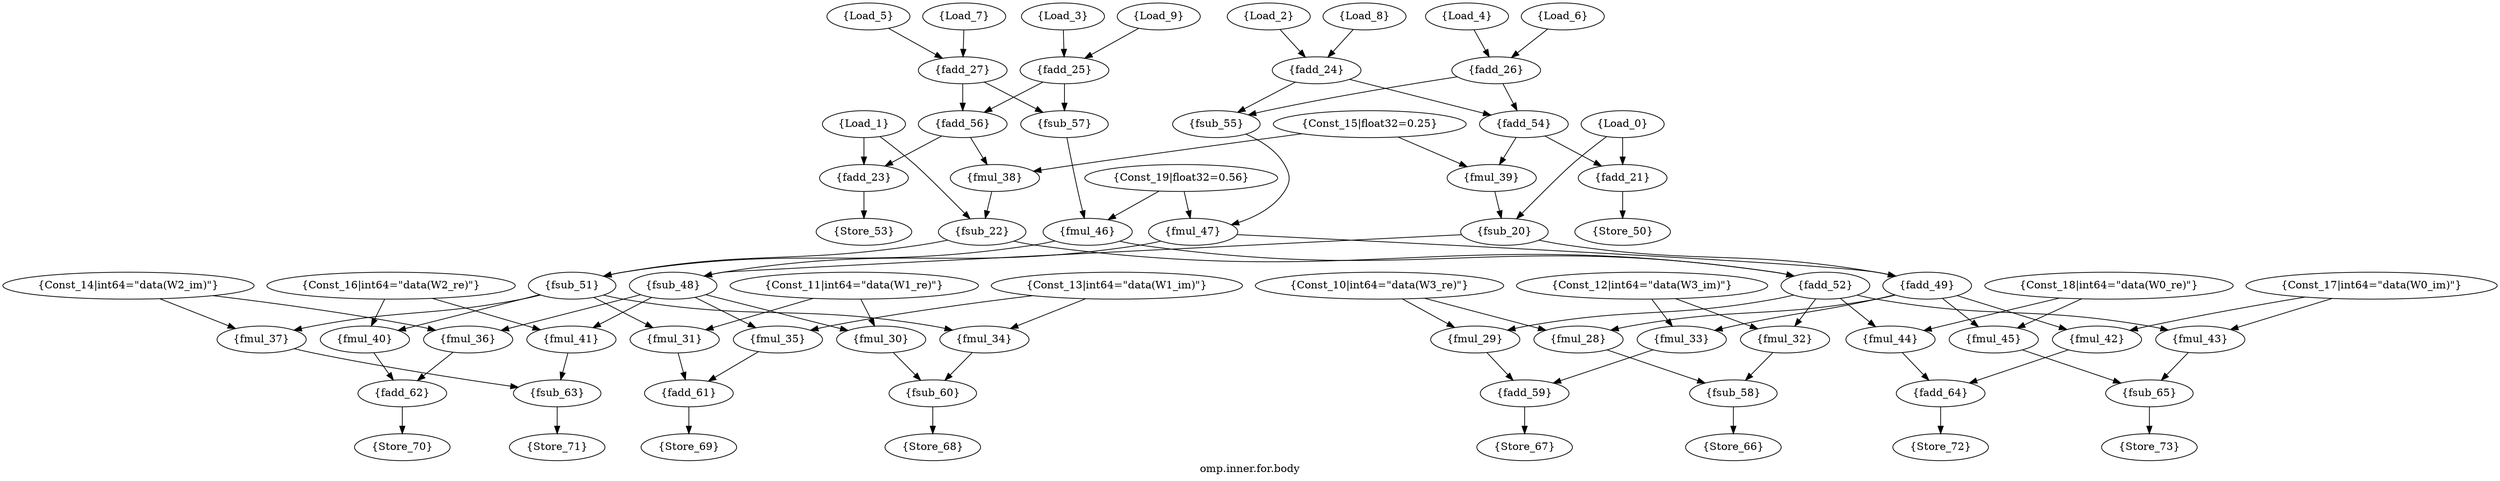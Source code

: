 /* ------- Application graph pragma -------
[SupportedOps] = {ALU, FADD, FMUL};
[SupportedOps] = {MEMPORT, INPUT, OUTPUT};
[SupportedOps] = {Constant, CONST};
*/

strict digraph "omp.inner.for.body" {
label="omp.inner.for.body";
Load_0 [data=in_re, label="{Load_0}", opcode=INPUT];
Load_1 [data=in_im, label="{Load_1}", opcode=INPUT];
Load_2 [data=in_re, label="{Load_2}", opcode=INPUT];
Load_3 [data=in_im, label="{Load_3}", opcode=INPUT];
Load_4 [data=in_re, label="{Load_4}", opcode=INPUT];
Load_5 [data=in_im, label="{Load_5}", opcode=INPUT];
Load_6 [data=in_re, label="{Load_6}", opcode=INPUT];
Load_7 [data=in_im, label="{Load_7}", opcode=INPUT];
Load_8 [data=in_re, label="{Load_8}", opcode=INPUT];
Load_9 [data=in_im, label="{Load_9}", opcode=INPUT];
fadd_21 [label="{fadd_21}", opcode=FADD];
fsub_20 [label="{fsub_20}", opcode=FADD];
fadd_23 [label="{fadd_23}", opcode=FADD];
fsub_22 [label="{fsub_22}", opcode=FADD];
fadd_24 [label="{fadd_24}", opcode=FADD];
fadd_25 [label="{fadd_25}", opcode=FADD];
fadd_26 [label="{fadd_26}", opcode=FADD];
fadd_27 [label="{fadd_27}", opcode=FADD];
Store_50 [data=out_re, label="{Store_50}", opcode=OUTPUT];
fsub_48 [label="{fsub_48}", opcode=FADD];
fadd_49 [label="{fadd_49}", opcode=FADD];
Store_53 [data=out_im, label="{Store_53}", opcode=OUTPUT];
fsub_51 [label="{fsub_51}", opcode=FADD];
fadd_52 [label="{fadd_52}", opcode=FADD];
fsub_55 [label="{fsub_55}", opcode=FADD];
fadd_54 [label="{fadd_54}", opcode=FADD];
fsub_57 [label="{fsub_57}", opcode=FADD];
fadd_56 [label="{fadd_56}", opcode=FADD];
fmul_36 [label="{fmul_36}", opcode=FMUL];
fmul_41 [label="{fmul_41}", opcode=FMUL];
fmul_35 [label="{fmul_35}", opcode=FMUL];
fmul_30 [label="{fmul_30}", opcode=FMUL];
fmul_33 [label="{fmul_33}", opcode=FMUL];
fmul_28 [label="{fmul_28}", opcode=FMUL];
fmul_42 [label="{fmul_42}", opcode=FMUL];
fmul_45 [label="{fmul_45}", opcode=FMUL];
fmul_40 [label="{fmul_40}", opcode=FMUL];
fmul_37 [label="{fmul_37}", opcode=FMUL];
fmul_31 [label="{fmul_31}", opcode=FMUL];
fmul_34 [label="{fmul_34}", opcode=FMUL];
fmul_29 [label="{fmul_29}", opcode=FMUL];
fmul_32 [label="{fmul_32}", opcode=FMUL];
fmul_44 [label="{fmul_44}", opcode=FMUL];
fmul_43 [label="{fmul_43}", opcode=FMUL];
fmul_47 [label="{fmul_47}", opcode=FMUL];
fmul_39 [label="{fmul_39}", opcode=FMUL];
fmul_46 [label="{fmul_46}", opcode=FMUL];
fmul_38 [label="{fmul_38}", opcode=FMUL];
fadd_62 [label="{fadd_62}", opcode=FADD];
fsub_63 [label="{fsub_63}", opcode=FADD];
fadd_61 [label="{fadd_61}", opcode=FADD];
fsub_60 [label="{fsub_60}", opcode=FADD];
fadd_59 [label="{fadd_59}", opcode=FADD];
fsub_58 [label="{fsub_58}", opcode=FADD];
fadd_64 [label="{fadd_64}", opcode=FADD];
fsub_65 [label="{fsub_65}", opcode=FADD];
Store_70 [data=out_im, label="{Store_70}", opcode=OUTPUT];
Store_71 [data=out_re, label="{Store_71}", opcode=OUTPUT];
Store_69 [data=out_im, label="{Store_69}", opcode=OUTPUT];
Store_68 [data=out_re, label="{Store_68}", opcode=OUTPUT];
Store_67 [data=out_im, label="{Store_67}", opcode=OUTPUT];
Store_66 [data=out_re, label="{Store_66}", opcode=OUTPUT];
Store_72 [data=out_im, label="{Store_72}", opcode=OUTPUT];
Store_73 [data=out_re, label="{Store_73}", opcode=OUTPUT];
Const_10 [constVal="1", int64="0", label="{Const_10|int64=\"data(W3_re)\"}", opcode=CONST];
Const_11 [constVal="1", int64="0", label="{Const_11|int64=\"data(W1_re)\"}", opcode=CONST];
Const_12 [constVal="1", int64="0", label="{Const_12|int64=\"data(W3_im)\"}", opcode=CONST];
Const_13 [constVal="1", int64="0", label="{Const_13|int64=\"data(W1_im)\"}", opcode=CONST];
Const_14 [constVal="1", int64="0", label="{Const_14|int64=\"data(W2_im)\"}", opcode=CONST];
Const_15 [constVal="1", float32="0.25", label="{Const_15|float32=0.25}", opcode=CONST];
Const_16 [constVal="1", int64="0", label="{Const_16|int64=\"data(W2_re)\"}", opcode=CONST];
Const_17 [constVal="1", int64="0", label="{Const_17|int64=\"data(W0_im)\"}", opcode=CONST];
Const_18 [constVal="1", int64="0", label="{Const_18|int64=\"data(W0_re)\"}", opcode=CONST];
Const_19 [constVal="1", float32="0.56", label="{Const_19|float32=0.56}", opcode=CONST];
Load_0 -> fsub_20  [driver=outPinA, load=inPinB];
Load_0 -> fadd_21  [driver=outPinA, load=inPinB];
Load_1 -> fsub_22  [driver=outPinA, load=inPinB];
Load_1 -> fadd_23  [driver=outPinA, load=inPinB];
Load_2 -> fadd_24  [driver=outPinA, load=inPinB];
Load_3 -> fadd_25  [driver=outPinA, load=inPinB];
Load_4 -> fadd_26  [driver=outPinA, load=inPinB];
Load_5 -> fadd_27  [driver=outPinA, load=inPinB];
Load_6 -> fadd_26  [driver=outPinA, load=inPinA];
Load_7 -> fadd_27  [driver=outPinA, load=inPinA];
Load_8 -> fadd_24  [driver=outPinA, load=inPinA];
Load_9 -> fadd_25  [driver=outPinA, load=inPinA];
fadd_21 -> Store_50  [driver=outPinA, load=inPinA];
fsub_20 -> fsub_48  [driver=outPinA, load=inPinB];
fsub_20 -> fadd_49  [driver=outPinA, load=inPinB];
fadd_23 -> Store_53  [driver=outPinA, load=inPinA];
fsub_22 -> fsub_51  [driver=outPinA, load=inPinB];
fsub_22 -> fadd_52  [driver=outPinA, load=inPinB];
fadd_24 -> fadd_54  [driver=outPinA, load=inPinB];
fadd_24 -> fsub_55  [driver=outPinA, load=inPinB];
fadd_25 -> fadd_56  [driver=outPinA, load=inPinB];
fadd_25 -> fsub_57  [driver=outPinA, load=inPinB];
fadd_26 -> fadd_54  [driver=outPinA, load=inPinA];
fadd_26 -> fsub_55  [driver=outPinA, load=inPinA];
fadd_27 -> fadd_56  [driver=outPinA, load=inPinA];
fadd_27 -> fsub_57  [driver=outPinA, load=inPinA];
fsub_48 -> fmul_30  [driver=outPinA, load=inPinB];
fsub_48 -> fmul_36  [driver=outPinA, load=inPinB];
fsub_48 -> fmul_41  [driver=outPinA, load=inPinB];
fsub_48 -> fmul_35  [driver=outPinA, load=inPinB];
fadd_49 -> fmul_28  [driver=outPinA, load=inPinB];
fadd_49 -> fmul_42  [driver=outPinA, load=inPinB];
fadd_49 -> fmul_45  [driver=outPinA, load=inPinB];
fadd_49 -> fmul_33  [driver=outPinA, load=inPinB];
fsub_51 -> fmul_34  [driver=outPinA, load=inPinB];
fsub_51 -> fmul_40  [driver=outPinA, load=inPinB];
fsub_51 -> fmul_37  [driver=outPinA, load=inPinB];
fsub_51 -> fmul_31  [driver=outPinA, load=inPinB];
fadd_52 -> fmul_32  [driver=outPinA, load=inPinB];
fadd_52 -> fmul_44  [driver=outPinA, load=inPinB];
fadd_52 -> fmul_43  [driver=outPinA, load=inPinB];
fadd_52 -> fmul_29  [driver=outPinA, load=inPinB];
fsub_55 -> fmul_47  [driver=outPinA, load=inPinB];
fadd_54 -> fmul_39  [driver=outPinA, load=inPinB];
fadd_54 -> fadd_21  [driver=outPinA, load=inPinA];
fsub_57 -> fmul_46  [driver=outPinA, load=inPinB];
fadd_56 -> fmul_38  [driver=outPinA, load=inPinB];
fadd_56 -> fadd_23  [driver=outPinA, load=inPinA];
fmul_36 -> fadd_62  [driver=outPinA, load=inPinB];
fmul_41 -> fsub_63  [driver=outPinA, load=inPinB];
fmul_35 -> fadd_61  [driver=outPinA, load=inPinB];
fmul_30 -> fsub_60  [driver=outPinA, load=inPinB];
fmul_33 -> fadd_59  [driver=outPinA, load=inPinB];
fmul_28 -> fsub_58  [driver=outPinA, load=inPinB];
fmul_42 -> fadd_64  [driver=outPinA, load=inPinB];
fmul_45 -> fsub_65  [driver=outPinA, load=inPinB];
fmul_40 -> fadd_62  [driver=outPinA, load=inPinA];
fmul_37 -> fsub_63  [driver=outPinA, load=inPinA];
fmul_31 -> fadd_61  [driver=outPinA, load=inPinA];
fmul_34 -> fsub_60  [driver=outPinA, load=inPinA];
fmul_29 -> fadd_59  [driver=outPinA, load=inPinA];
fmul_32 -> fsub_58  [driver=outPinA, load=inPinA];
fmul_44 -> fadd_64  [driver=outPinA, load=inPinA];
fmul_43 -> fsub_65  [driver=outPinA, load=inPinA];
fmul_47 -> fsub_48  [driver=outPinA, load=inPinA];
fmul_47 -> fadd_49  [driver=outPinA, load=inPinA];
fmul_39 -> fsub_20  [driver=outPinA, load=inPinA];
fmul_46 -> fsub_51  [driver=outPinA, load=inPinA];
fmul_46 -> fadd_52  [driver=outPinA, load=inPinA];
fmul_38 -> fsub_22  [driver=outPinA, load=inPinA];
fadd_62 -> Store_70  [driver=outPinA, load=inPinA];
fsub_63 -> Store_71  [driver=outPinA, load=inPinA];
fadd_61 -> Store_69  [driver=outPinA, load=inPinA];
fsub_60 -> Store_68  [driver=outPinA, load=inPinA];
fadd_59 -> Store_67  [driver=outPinA, load=inPinA];
fsub_58 -> Store_66  [driver=outPinA, load=inPinA];
fadd_64 -> Store_72  [driver=outPinA, load=inPinA];
fsub_65 -> Store_73  [driver=outPinA, load=inPinA];
Const_10 -> fmul_28  [driver=outPinA, load=inPinA];
Const_10 -> fmul_29  [driver=outPinA, load=inPinA];
Const_11 -> fmul_30  [driver=outPinA, load=inPinA];
Const_11 -> fmul_31  [driver=outPinA, load=inPinA];
Const_12 -> fmul_32  [driver=outPinA, load=inPinA];
Const_12 -> fmul_33  [driver=outPinA, load=inPinA];
Const_13 -> fmul_34  [driver=outPinA, load=inPinA];
Const_13 -> fmul_35  [driver=outPinA, load=inPinA];
Const_14 -> fmul_36  [driver=outPinA, load=inPinA];
Const_14 -> fmul_37  [driver=outPinA, load=inPinA];
Const_15 -> fmul_38  [driver=outPinA, load=inPinA];
Const_15 -> fmul_39  [driver=outPinA, load=inPinA];
Const_16 -> fmul_40  [driver=outPinA, load=inPinA];
Const_16 -> fmul_41  [driver=outPinA, load=inPinA];
Const_17 -> fmul_42  [driver=outPinA, load=inPinA];
Const_17 -> fmul_43  [driver=outPinA, load=inPinA];
Const_18 -> fmul_44  [driver=outPinA, load=inPinA];
Const_18 -> fmul_45  [driver=outPinA, load=inPinA];
Const_19 -> fmul_46  [driver=outPinA, load=inPinA];
Const_19 -> fmul_47  [driver=outPinA, load=inPinA];
}
